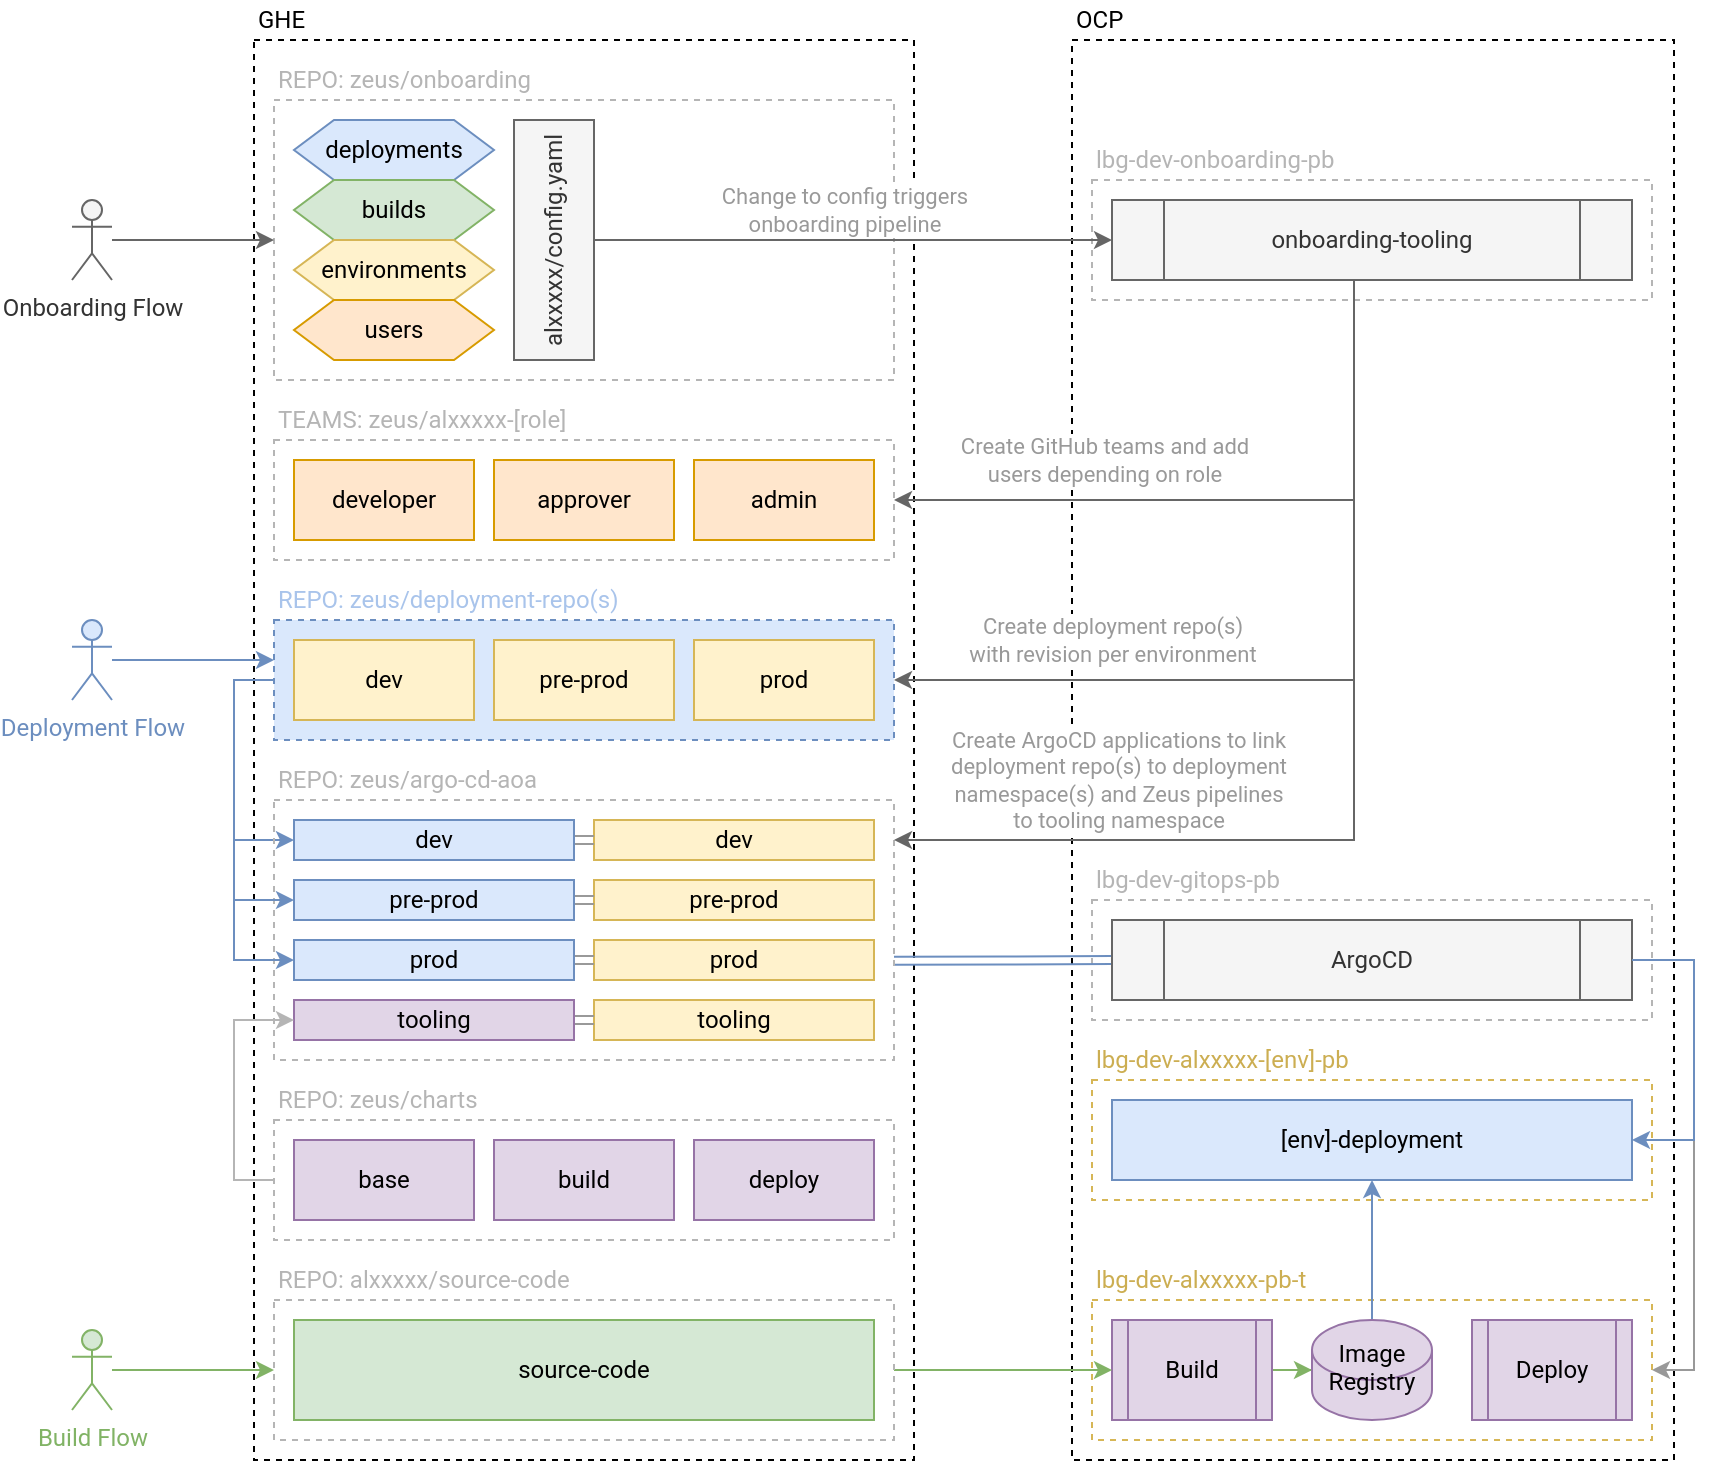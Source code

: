 <mxfile version="21.5.1" type="device">
  <diagram name="Page-1" id="hrT3h_yJJgKEbYi-wh5T">
    <mxGraphModel dx="1656" dy="1171" grid="1" gridSize="10" guides="1" tooltips="1" connect="1" arrows="1" fold="1" page="1" pageScale="1" pageWidth="827" pageHeight="1169" math="0" shadow="0">
      <root>
        <mxCell id="0" />
        <mxCell id="1" parent="0" />
        <mxCell id="eYKNqx0vIdiADSCZLlKW-4" value="" style="rounded=0;whiteSpace=wrap;html=1;dashed=1;fillColor=none;fontFamily=Roboto;fontSource=https%3A%2F%2Ffonts.googleapis.com%2Fcss%3Ffamily%3DRoboto;" parent="1" vertex="1">
          <mxGeometry x="599" y="80" width="301" height="710" as="geometry" />
        </mxCell>
        <mxCell id="eYKNqx0vIdiADSCZLlKW-56" value="lbg-dev-gitops-pb" style="text;html=1;strokeColor=none;fillColor=none;align=left;verticalAlign=middle;whiteSpace=wrap;rounded=0;fontColor=#B5B5B5;fontFamily=Roboto;fontSource=https%3A%2F%2Ffonts.googleapis.com%2Fcss%3Ffamily%3DRoboto;" parent="1" vertex="1">
          <mxGeometry x="609" y="490" width="150" height="20" as="geometry" />
        </mxCell>
        <mxCell id="eYKNqx0vIdiADSCZLlKW-57" value="" style="rounded=0;whiteSpace=wrap;html=1;dashed=1;fillColor=none;fontColor=#B5B5B5;strokeColor=#B5B5B5;fontFamily=Roboto;fontSource=https%3A%2F%2Ffonts.googleapis.com%2Fcss%3Ffamily%3DRoboto;" parent="1" vertex="1">
          <mxGeometry x="609" y="510" width="280" height="60" as="geometry" />
        </mxCell>
        <mxCell id="eYKNqx0vIdiADSCZLlKW-2" value="" style="rounded=0;whiteSpace=wrap;html=1;dashed=1;fillColor=none;fontFamily=Roboto;fontSource=https%3A%2F%2Ffonts.googleapis.com%2Fcss%3Ffamily%3DRoboto;" parent="1" vertex="1">
          <mxGeometry x="190" y="80" width="330" height="710" as="geometry" />
        </mxCell>
        <mxCell id="eYKNqx0vIdiADSCZLlKW-34" value="REPO: zeus/deployment-repo(s)" style="text;html=1;strokeColor=none;fillColor=none;align=left;verticalAlign=middle;whiteSpace=wrap;rounded=0;fontColor=#A9C4EB;fontFamily=Roboto;fontSource=https%3A%2F%2Ffonts.googleapis.com%2Fcss%3Ffamily%3DRoboto;" parent="1" vertex="1">
          <mxGeometry x="200" y="350" width="280" height="20" as="geometry" />
        </mxCell>
        <mxCell id="eYKNqx0vIdiADSCZLlKW-61" style="edgeStyle=orthogonalEdgeStyle;rounded=0;orthogonalLoop=1;jettySize=auto;html=1;entryX=0;entryY=0.5;entryDx=0;entryDy=0;exitX=0;exitY=0.5;exitDx=0;exitDy=0;strokeColor=#6c8ebf;fillColor=#dae8fc;fontFamily=Roboto;fontSource=https%3A%2F%2Ffonts.googleapis.com%2Fcss%3Ffamily%3DRoboto;" parent="1" target="eYKNqx0vIdiADSCZLlKW-41" edge="1">
          <mxGeometry relative="1" as="geometry">
            <Array as="points">
              <mxPoint x="180" y="400" />
              <mxPoint x="180" y="480" />
            </Array>
            <mxPoint x="190" y="400" as="sourcePoint" />
            <mxPoint x="200" y="480" as="targetPoint" />
          </mxGeometry>
        </mxCell>
        <mxCell id="eYKNqx0vIdiADSCZLlKW-33" value="" style="rounded=0;whiteSpace=wrap;html=1;dashed=1;fillColor=#dae8fc;strokeColor=#6c8ebf;fontFamily=Roboto;fontSource=https%3A%2F%2Ffonts.googleapis.com%2Fcss%3Ffamily%3DRoboto;" parent="1" vertex="1">
          <mxGeometry x="200" y="370" width="310" height="60" as="geometry" />
        </mxCell>
        <mxCell id="eYKNqx0vIdiADSCZLlKW-59" style="edgeStyle=orthogonalEdgeStyle;rounded=0;orthogonalLoop=1;jettySize=auto;html=1;shape=link;exitX=1;exitY=0.618;exitDx=0;exitDy=0;exitPerimeter=0;fillColor=#dae8fc;strokeColor=#6c8ebf;entryX=0;entryY=0.5;entryDx=0;entryDy=0;fontFamily=Roboto;fontSource=https%3A%2F%2Ffonts.googleapis.com%2Fcss%3Ffamily%3DRoboto;" parent="1" source="eYKNqx0vIdiADSCZLlKW-23" edge="1" target="eYKNqx0vIdiADSCZLlKW-90">
          <mxGeometry relative="1" as="geometry">
            <mxPoint x="610" y="540" as="targetPoint" />
          </mxGeometry>
        </mxCell>
        <mxCell id="eYKNqx0vIdiADSCZLlKW-23" value="" style="rounded=0;whiteSpace=wrap;html=1;dashed=1;fillColor=none;fontColor=#B5B5B5;strokeColor=#B5B5B5;fontFamily=Roboto;fontSource=https%3A%2F%2Ffonts.googleapis.com%2Fcss%3Ffamily%3DRoboto;" parent="1" vertex="1">
          <mxGeometry x="200" y="460" width="310" height="130" as="geometry" />
        </mxCell>
        <mxCell id="eYKNqx0vIdiADSCZLlKW-26" value="lbg-dev-onboarding-pb" style="text;html=1;strokeColor=none;fillColor=none;align=left;verticalAlign=middle;whiteSpace=wrap;rounded=0;fontColor=#B5B5B5;fontFamily=Roboto;fontSource=https%3A%2F%2Ffonts.googleapis.com%2Fcss%3Ffamily%3DRoboto;" parent="1" vertex="1">
          <mxGeometry x="609" y="130" width="150" height="20" as="geometry" />
        </mxCell>
        <mxCell id="eYKNqx0vIdiADSCZLlKW-25" value="" style="rounded=0;whiteSpace=wrap;html=1;dashed=1;fillColor=none;fontColor=#B5B5B5;strokeColor=#B5B5B5;fontFamily=Roboto;fontSource=https%3A%2F%2Ffonts.googleapis.com%2Fcss%3Ffamily%3DRoboto;" parent="1" vertex="1">
          <mxGeometry x="609" y="150" width="280" height="60" as="geometry" />
        </mxCell>
        <mxCell id="eYKNqx0vIdiADSCZLlKW-21" value="" style="rounded=0;whiteSpace=wrap;html=1;dashed=1;fillColor=none;fontColor=#B5B5B5;strokeColor=#B5B5B5;fontFamily=Roboto;fontSource=https%3A%2F%2Ffonts.googleapis.com%2Fcss%3Ffamily%3DRoboto;" parent="1" vertex="1">
          <mxGeometry x="200" y="110" width="310" height="140" as="geometry" />
        </mxCell>
        <mxCell id="eYKNqx0vIdiADSCZLlKW-32" style="edgeStyle=orthogonalEdgeStyle;rounded=0;orthogonalLoop=1;jettySize=auto;html=1;strokeColor=#666666;fillColor=#f5f5f5;entryX=0;entryY=0.5;entryDx=0;entryDy=0;fontFamily=Roboto;fontSource=https%3A%2F%2Ffonts.googleapis.com%2Fcss%3Ffamily%3DRoboto;" parent="1" source="eYKNqx0vIdiADSCZLlKW-1" edge="1" target="eYKNqx0vIdiADSCZLlKW-81">
          <mxGeometry relative="1" as="geometry">
            <mxPoint x="610" y="180.0" as="targetPoint" />
          </mxGeometry>
        </mxCell>
        <mxCell id="eYKNqx0vIdiADSCZLlKW-55" value="Change to config triggers&lt;br&gt;onboarding pipeline" style="edgeLabel;html=1;align=center;verticalAlign=middle;resizable=0;points=[];fontColor=#999999;fontFamily=Roboto;fontSource=https%3A%2F%2Ffonts.googleapis.com%2Fcss%3Ffamily%3DRoboto;" parent="eYKNqx0vIdiADSCZLlKW-32" vertex="1" connectable="0">
          <mxGeometry x="-0.191" y="-1" relative="1" as="geometry">
            <mxPoint x="20" y="-16" as="offset" />
          </mxGeometry>
        </mxCell>
        <mxCell id="eYKNqx0vIdiADSCZLlKW-1" value="alxxxxx/config.yaml" style="rounded=0;whiteSpace=wrap;html=1;fillColor=#f5f5f5;strokeColor=#666666;fontColor=#333333;rotation=-90;fontFamily=Roboto;fontSource=https%3A%2F%2Ffonts.googleapis.com%2Fcss%3Ffamily%3DRoboto;" parent="1" vertex="1">
          <mxGeometry x="280" y="160" width="120" height="40" as="geometry" />
        </mxCell>
        <mxCell id="eYKNqx0vIdiADSCZLlKW-3" value="GHE" style="text;html=1;strokeColor=none;fillColor=none;align=left;verticalAlign=middle;whiteSpace=wrap;rounded=0;fontFamily=Roboto;fontSource=https%3A%2F%2Ffonts.googleapis.com%2Fcss%3Ffamily%3DRoboto;fontStyle=0" parent="1" vertex="1">
          <mxGeometry x="190" y="60" width="150" height="20" as="geometry" />
        </mxCell>
        <mxCell id="eYKNqx0vIdiADSCZLlKW-5" value="OCP" style="text;html=1;strokeColor=none;fillColor=none;align=left;verticalAlign=middle;whiteSpace=wrap;rounded=0;fontFamily=Roboto;fontSource=https%3A%2F%2Ffonts.googleapis.com%2Fcss%3Ffamily%3DRoboto;" parent="1" vertex="1">
          <mxGeometry x="599" y="60" width="150" height="20" as="geometry" />
        </mxCell>
        <mxCell id="eYKNqx0vIdiADSCZLlKW-46" style="edgeStyle=orthogonalEdgeStyle;rounded=0;orthogonalLoop=1;jettySize=auto;html=1;entryX=1;entryY=0.5;entryDx=0;entryDy=0;exitX=0.5;exitY=1;exitDx=0;exitDy=0;strokeColor=#666666;fillColor=#f5f5f5;fontFamily=Roboto;fontSource=https%3A%2F%2Ffonts.googleapis.com%2Fcss%3Ffamily%3DRoboto;" parent="1" target="eYKNqx0vIdiADSCZLlKW-33" edge="1">
          <mxGeometry relative="1" as="geometry">
            <mxPoint x="740" y="200.0" as="sourcePoint" />
            <Array as="points">
              <mxPoint x="740" y="400" />
            </Array>
          </mxGeometry>
        </mxCell>
        <mxCell id="eYKNqx0vIdiADSCZLlKW-53" value="Create deployment repo(s)&lt;br&gt;with revision per environment" style="edgeLabel;html=1;align=center;verticalAlign=middle;resizable=0;points=[];fontColor=#999999;fontFamily=Roboto;fontSource=https%3A%2F%2Ffonts.googleapis.com%2Fcss%3Ffamily%3DRoboto;" parent="eYKNqx0vIdiADSCZLlKW-46" vertex="1" connectable="0">
          <mxGeometry x="0.347" y="2" relative="1" as="geometry">
            <mxPoint x="-32" y="-22" as="offset" />
          </mxGeometry>
        </mxCell>
        <mxCell id="eYKNqx0vIdiADSCZLlKW-47" style="edgeStyle=orthogonalEdgeStyle;rounded=0;orthogonalLoop=1;jettySize=auto;html=1;exitX=0.5;exitY=1;exitDx=0;exitDy=0;strokeColor=#666666;fillColor=#f5f5f5;fontFamily=Roboto;fontSource=https%3A%2F%2Ffonts.googleapis.com%2Fcss%3Ffamily%3DRoboto;" parent="1" edge="1">
          <mxGeometry relative="1" as="geometry">
            <mxPoint x="740" y="200.0" as="sourcePoint" />
            <mxPoint x="510" y="480" as="targetPoint" />
            <Array as="points">
              <mxPoint x="740" y="480" />
              <mxPoint x="510" y="480" />
            </Array>
          </mxGeometry>
        </mxCell>
        <mxCell id="eYKNqx0vIdiADSCZLlKW-54" value="Create ArgoCD applications to link&lt;br&gt;deployment repo(s) to deployment&lt;br&gt;namespace(s) and Zeus pipelines &lt;br&gt;to tooling namespace" style="edgeLabel;html=1;align=center;verticalAlign=middle;resizable=0;points=[];fontColor=#999999;fontFamily=Roboto;fontSource=https%3A%2F%2Ffonts.googleapis.com%2Fcss%3Ffamily%3DRoboto;" parent="eYKNqx0vIdiADSCZLlKW-47" vertex="1" connectable="0">
          <mxGeometry x="0.53" y="1" relative="1" as="geometry">
            <mxPoint x="-8" y="-31" as="offset" />
          </mxGeometry>
        </mxCell>
        <mxCell id="eYKNqx0vIdiADSCZLlKW-8" value="dev" style="rounded=0;whiteSpace=wrap;html=1;fillColor=#fff2cc;strokeColor=#d6b656;fontFamily=Roboto;fontSource=https%3A%2F%2Ffonts.googleapis.com%2Fcss%3Ffamily%3DRoboto;" parent="1" vertex="1">
          <mxGeometry x="210" y="380" width="90" height="40" as="geometry" />
        </mxCell>
        <mxCell id="eYKNqx0vIdiADSCZLlKW-22" value="REPO: zeus/onboarding" style="text;html=1;strokeColor=none;fillColor=none;align=left;verticalAlign=middle;whiteSpace=wrap;rounded=0;fontColor=#B5B5B5;fontFamily=Roboto;fontSource=https%3A%2F%2Ffonts.googleapis.com%2Fcss%3Ffamily%3DRoboto;" parent="1" vertex="1">
          <mxGeometry x="200" y="90" width="150" height="20" as="geometry" />
        </mxCell>
        <mxCell id="eYKNqx0vIdiADSCZLlKW-24" value="REPO: zeus/argo-cd-aoa" style="text;html=1;strokeColor=none;fillColor=none;align=left;verticalAlign=middle;whiteSpace=wrap;rounded=0;fontColor=#B5B5B5;fontFamily=Roboto;fontSource=https%3A%2F%2Ffonts.googleapis.com%2Fcss%3Ffamily%3DRoboto;" parent="1" vertex="1">
          <mxGeometry x="200" y="440" width="150" height="20" as="geometry" />
        </mxCell>
        <mxCell id="eYKNqx0vIdiADSCZLlKW-28" value="deployments" style="shape=hexagon;perimeter=hexagonPerimeter2;whiteSpace=wrap;html=1;fixedSize=1;fillColor=#dae8fc;strokeColor=#6c8ebf;fontFamily=Roboto;fontSource=https%3A%2F%2Ffonts.googleapis.com%2Fcss%3Ffamily%3DRoboto;" parent="1" vertex="1">
          <mxGeometry x="210" y="120" width="100" height="30" as="geometry" />
        </mxCell>
        <mxCell id="eYKNqx0vIdiADSCZLlKW-29" value="builds" style="shape=hexagon;perimeter=hexagonPerimeter2;whiteSpace=wrap;html=1;fixedSize=1;fillColor=#d5e8d4;strokeColor=#82b366;fontFamily=Roboto;fontSource=https%3A%2F%2Ffonts.googleapis.com%2Fcss%3Ffamily%3DRoboto;" parent="1" vertex="1">
          <mxGeometry x="210" y="150" width="100" height="30" as="geometry" />
        </mxCell>
        <mxCell id="eYKNqx0vIdiADSCZLlKW-30" value="environments" style="shape=hexagon;perimeter=hexagonPerimeter2;whiteSpace=wrap;html=1;fixedSize=1;fillColor=#fff2cc;strokeColor=#d6b656;fontFamily=Roboto;fontSource=https%3A%2F%2Ffonts.googleapis.com%2Fcss%3Ffamily%3DRoboto;" parent="1" vertex="1">
          <mxGeometry x="210" y="180" width="100" height="30" as="geometry" />
        </mxCell>
        <mxCell id="eYKNqx0vIdiADSCZLlKW-31" value="users" style="shape=hexagon;perimeter=hexagonPerimeter2;whiteSpace=wrap;html=1;fixedSize=1;fillColor=#ffe6cc;strokeColor=#d79b00;fontFamily=Roboto;fontSource=https%3A%2F%2Ffonts.googleapis.com%2Fcss%3Ffamily%3DRoboto;" parent="1" vertex="1">
          <mxGeometry x="210" y="210" width="100" height="30" as="geometry" />
        </mxCell>
        <mxCell id="eYKNqx0vIdiADSCZLlKW-35" value="pre-prod" style="rounded=0;whiteSpace=wrap;html=1;fillColor=#fff2cc;strokeColor=#d6b656;fontFamily=Roboto;fontSource=https%3A%2F%2Ffonts.googleapis.com%2Fcss%3Ffamily%3DRoboto;" parent="1" vertex="1">
          <mxGeometry x="310" y="380" width="90" height="40" as="geometry" />
        </mxCell>
        <mxCell id="eYKNqx0vIdiADSCZLlKW-36" value="prod" style="rounded=0;whiteSpace=wrap;html=1;fillColor=#fff2cc;strokeColor=#d6b656;fontFamily=Roboto;fontSource=https%3A%2F%2Ffonts.googleapis.com%2Fcss%3Ffamily%3DRoboto;" parent="1" vertex="1">
          <mxGeometry x="410" y="380" width="90" height="40" as="geometry" />
        </mxCell>
        <mxCell id="eYKNqx0vIdiADSCZLlKW-38" value="tooling" style="rounded=0;whiteSpace=wrap;html=1;fillColor=#fff2cc;strokeColor=#d6b656;fontFamily=Roboto;fontSource=https%3A%2F%2Ffonts.googleapis.com%2Fcss%3Ffamily%3DRoboto;" parent="1" vertex="1">
          <mxGeometry x="360" y="560" width="140" height="20" as="geometry" />
        </mxCell>
        <mxCell id="eYKNqx0vIdiADSCZLlKW-68" style="edgeStyle=orthogonalEdgeStyle;rounded=0;orthogonalLoop=1;jettySize=auto;html=1;entryX=0;entryY=0.5;entryDx=0;entryDy=0;shape=link;strokeColor=#999999;fontFamily=Roboto;fontSource=https%3A%2F%2Ffonts.googleapis.com%2Fcss%3Ffamily%3DRoboto;" parent="1" source="eYKNqx0vIdiADSCZLlKW-39" target="eYKNqx0vIdiADSCZLlKW-38" edge="1">
          <mxGeometry relative="1" as="geometry" />
        </mxCell>
        <mxCell id="eYKNqx0vIdiADSCZLlKW-39" value="tooling" style="rounded=0;whiteSpace=wrap;html=1;fillColor=#e1d5e7;strokeColor=#9673a6;fontFamily=Roboto;fontSource=https%3A%2F%2Ffonts.googleapis.com%2Fcss%3Ffamily%3DRoboto;" parent="1" vertex="1">
          <mxGeometry x="210" y="560" width="140" height="20" as="geometry" />
        </mxCell>
        <mxCell id="eYKNqx0vIdiADSCZLlKW-40" value="dev" style="rounded=0;whiteSpace=wrap;html=1;fillColor=#fff2cc;strokeColor=#d6b656;fontFamily=Roboto;fontSource=https%3A%2F%2Ffonts.googleapis.com%2Fcss%3Ffamily%3DRoboto;" parent="1" vertex="1">
          <mxGeometry x="360" y="470" width="140" height="20" as="geometry" />
        </mxCell>
        <mxCell id="eYKNqx0vIdiADSCZLlKW-65" style="edgeStyle=orthogonalEdgeStyle;rounded=0;orthogonalLoop=1;jettySize=auto;html=1;shape=link;strokeColor=#999999;fontFamily=Roboto;fontSource=https%3A%2F%2Ffonts.googleapis.com%2Fcss%3Ffamily%3DRoboto;" parent="1" source="eYKNqx0vIdiADSCZLlKW-41" target="eYKNqx0vIdiADSCZLlKW-40" edge="1">
          <mxGeometry relative="1" as="geometry" />
        </mxCell>
        <mxCell id="eYKNqx0vIdiADSCZLlKW-41" value="dev" style="rounded=0;whiteSpace=wrap;html=1;fillColor=#dae8fc;strokeColor=#6c8ebf;fontFamily=Roboto;fontSource=https%3A%2F%2Ffonts.googleapis.com%2Fcss%3Ffamily%3DRoboto;" parent="1" vertex="1">
          <mxGeometry x="210" y="470" width="140" height="20" as="geometry" />
        </mxCell>
        <mxCell id="eYKNqx0vIdiADSCZLlKW-42" value="pre-prod" style="rounded=0;whiteSpace=wrap;html=1;fillColor=#fff2cc;strokeColor=#d6b656;fontFamily=Roboto;fontSource=https%3A%2F%2Ffonts.googleapis.com%2Fcss%3Ffamily%3DRoboto;" parent="1" vertex="1">
          <mxGeometry x="360" y="500" width="140" height="20" as="geometry" />
        </mxCell>
        <mxCell id="eYKNqx0vIdiADSCZLlKW-66" style="edgeStyle=orthogonalEdgeStyle;rounded=0;orthogonalLoop=1;jettySize=auto;html=1;entryX=0;entryY=0.5;entryDx=0;entryDy=0;shape=link;strokeColor=#999999;fontFamily=Roboto;fontSource=https%3A%2F%2Ffonts.googleapis.com%2Fcss%3Ffamily%3DRoboto;" parent="1" source="eYKNqx0vIdiADSCZLlKW-43" target="eYKNqx0vIdiADSCZLlKW-42" edge="1">
          <mxGeometry relative="1" as="geometry" />
        </mxCell>
        <mxCell id="eYKNqx0vIdiADSCZLlKW-43" value="pre-prod" style="rounded=0;whiteSpace=wrap;html=1;fillColor=#dae8fc;strokeColor=#6c8ebf;fontFamily=Roboto;fontSource=https%3A%2F%2Ffonts.googleapis.com%2Fcss%3Ffamily%3DRoboto;" parent="1" vertex="1">
          <mxGeometry x="210" y="500" width="140" height="20" as="geometry" />
        </mxCell>
        <mxCell id="eYKNqx0vIdiADSCZLlKW-44" value="prod" style="rounded=0;whiteSpace=wrap;html=1;fillColor=#fff2cc;strokeColor=#d6b656;fontFamily=Roboto;fontSource=https%3A%2F%2Ffonts.googleapis.com%2Fcss%3Ffamily%3DRoboto;" parent="1" vertex="1">
          <mxGeometry x="360" y="530" width="140" height="20" as="geometry" />
        </mxCell>
        <mxCell id="eYKNqx0vIdiADSCZLlKW-67" style="edgeStyle=orthogonalEdgeStyle;rounded=0;orthogonalLoop=1;jettySize=auto;html=1;entryX=0;entryY=0.5;entryDx=0;entryDy=0;shape=link;strokeColor=#999999;fontFamily=Roboto;fontSource=https%3A%2F%2Ffonts.googleapis.com%2Fcss%3Ffamily%3DRoboto;" parent="1" source="eYKNqx0vIdiADSCZLlKW-45" target="eYKNqx0vIdiADSCZLlKW-44" edge="1">
          <mxGeometry relative="1" as="geometry" />
        </mxCell>
        <mxCell id="eYKNqx0vIdiADSCZLlKW-45" value="prod" style="rounded=0;whiteSpace=wrap;html=1;fillColor=#dae8fc;strokeColor=#6c8ebf;fontFamily=Roboto;fontSource=https%3A%2F%2Ffonts.googleapis.com%2Fcss%3Ffamily%3DRoboto;" parent="1" vertex="1">
          <mxGeometry x="210" y="530" width="140" height="20" as="geometry" />
        </mxCell>
        <mxCell id="eYKNqx0vIdiADSCZLlKW-48" value="" style="rounded=0;whiteSpace=wrap;html=1;dashed=1;fillColor=none;fontColor=#B5B5B5;strokeColor=#B5B5B5;fontFamily=Roboto;fontSource=https%3A%2F%2Ffonts.googleapis.com%2Fcss%3Ffamily%3DRoboto;" parent="1" vertex="1">
          <mxGeometry x="200" y="620" width="310" height="60" as="geometry" />
        </mxCell>
        <mxCell id="eYKNqx0vIdiADSCZLlKW-49" value="REPO: zeus/charts" style="text;html=1;strokeColor=none;fillColor=none;align=left;verticalAlign=middle;whiteSpace=wrap;rounded=0;fontColor=#B5B5B5;fontFamily=Roboto;fontSource=https%3A%2F%2Ffonts.googleapis.com%2Fcss%3Ffamily%3DRoboto;" parent="1" vertex="1">
          <mxGeometry x="200" y="600" width="150" height="20" as="geometry" />
        </mxCell>
        <mxCell id="eYKNqx0vIdiADSCZLlKW-60" style="edgeStyle=orthogonalEdgeStyle;rounded=0;orthogonalLoop=1;jettySize=auto;html=1;exitX=0;exitY=0.5;exitDx=0;exitDy=0;strokeColor=#B5B5B5;fontFamily=Roboto;fontSource=https%3A%2F%2Ffonts.googleapis.com%2Fcss%3Ffamily%3DRoboto;entryX=0;entryY=0.5;entryDx=0;entryDy=0;" parent="1" source="eYKNqx0vIdiADSCZLlKW-48" target="eYKNqx0vIdiADSCZLlKW-39" edge="1">
          <mxGeometry relative="1" as="geometry">
            <Array as="points">
              <mxPoint x="180" y="650" />
              <mxPoint x="180" y="570" />
            </Array>
            <mxPoint x="190" y="650.0" as="sourcePoint" />
            <mxPoint x="200" y="570.0" as="targetPoint" />
          </mxGeometry>
        </mxCell>
        <mxCell id="eYKNqx0vIdiADSCZLlKW-50" value="base" style="rounded=0;whiteSpace=wrap;html=1;fillColor=#e1d5e7;strokeColor=#9673a6;fontFamily=Roboto;fontSource=https%3A%2F%2Ffonts.googleapis.com%2Fcss%3Ffamily%3DRoboto;" parent="1" vertex="1">
          <mxGeometry x="210" y="630" width="90" height="40" as="geometry" />
        </mxCell>
        <mxCell id="eYKNqx0vIdiADSCZLlKW-51" value="build" style="rounded=0;whiteSpace=wrap;html=1;fillColor=#e1d5e7;strokeColor=#9673a6;fontFamily=Roboto;fontSource=https%3A%2F%2Ffonts.googleapis.com%2Fcss%3Ffamily%3DRoboto;" parent="1" vertex="1">
          <mxGeometry x="310" y="630" width="90" height="40" as="geometry" />
        </mxCell>
        <mxCell id="eYKNqx0vIdiADSCZLlKW-52" value="deploy" style="rounded=0;whiteSpace=wrap;html=1;fillColor=#e1d5e7;strokeColor=#9673a6;fontFamily=Roboto;fontSource=https%3A%2F%2Ffonts.googleapis.com%2Fcss%3Ffamily%3DRoboto;" parent="1" vertex="1">
          <mxGeometry x="410" y="630" width="90" height="40" as="geometry" />
        </mxCell>
        <mxCell id="eYKNqx0vIdiADSCZLlKW-62" style="edgeStyle=orthogonalEdgeStyle;rounded=0;orthogonalLoop=1;jettySize=auto;html=1;entryX=0;entryY=0.5;entryDx=0;entryDy=0;exitX=0;exitY=0.5;exitDx=0;exitDy=0;strokeColor=#6c8ebf;fillColor=#dae8fc;fontFamily=Roboto;fontSource=https%3A%2F%2Ffonts.googleapis.com%2Fcss%3Ffamily%3DRoboto;" parent="1" source="eYKNqx0vIdiADSCZLlKW-33" target="eYKNqx0vIdiADSCZLlKW-43" edge="1">
          <mxGeometry relative="1" as="geometry">
            <mxPoint x="210" y="410" as="sourcePoint" />
            <mxPoint x="220" y="490" as="targetPoint" />
            <Array as="points">
              <mxPoint x="180" y="400" />
              <mxPoint x="180" y="510" />
            </Array>
          </mxGeometry>
        </mxCell>
        <mxCell id="eYKNqx0vIdiADSCZLlKW-63" style="edgeStyle=orthogonalEdgeStyle;rounded=0;orthogonalLoop=1;jettySize=auto;html=1;entryX=0;entryY=0.5;entryDx=0;entryDy=0;exitX=0;exitY=0.5;exitDx=0;exitDy=0;strokeColor=#6c8ebf;fillColor=#dae8fc;fontFamily=Roboto;fontSource=https%3A%2F%2Ffonts.googleapis.com%2Fcss%3Ffamily%3DRoboto;" parent="1" source="eYKNqx0vIdiADSCZLlKW-33" target="eYKNqx0vIdiADSCZLlKW-45" edge="1">
          <mxGeometry relative="1" as="geometry">
            <mxPoint x="210" y="410" as="sourcePoint" />
            <mxPoint x="220" y="520" as="targetPoint" />
            <Array as="points">
              <mxPoint x="180" y="400" />
              <mxPoint x="180" y="540" />
            </Array>
          </mxGeometry>
        </mxCell>
        <mxCell id="eYKNqx0vIdiADSCZLlKW-69" value="lbg-dev-alxxxxx-[env]-pb" style="text;html=1;strokeColor=none;fillColor=none;align=left;verticalAlign=middle;whiteSpace=wrap;rounded=0;fontColor=#CCAE52;fontFamily=Roboto;fontSource=https%3A%2F%2Ffonts.googleapis.com%2Fcss%3Ffamily%3DRoboto;" parent="1" vertex="1">
          <mxGeometry x="609" y="580" width="150" height="20" as="geometry" />
        </mxCell>
        <mxCell id="eYKNqx0vIdiADSCZLlKW-70" value="" style="rounded=0;whiteSpace=wrap;html=1;dashed=1;fillColor=none;strokeColor=#d6b656;fontFamily=Roboto;fontSource=https%3A%2F%2Ffonts.googleapis.com%2Fcss%3Ffamily%3DRoboto;" parent="1" vertex="1">
          <mxGeometry x="609" y="600" width="280" height="60" as="geometry" />
        </mxCell>
        <mxCell id="eYKNqx0vIdiADSCZLlKW-77" value="[env]-deployment" style="rounded=0;whiteSpace=wrap;html=1;fillColor=#dae8fc;strokeColor=#6c8ebf;fontFamily=Roboto;fontSource=https%3A%2F%2Ffonts.googleapis.com%2Fcss%3Ffamily%3DRoboto;" parent="1" vertex="1">
          <mxGeometry x="619" y="610" width="260" height="40" as="geometry" />
        </mxCell>
        <mxCell id="eYKNqx0vIdiADSCZLlKW-81" value="onboarding-tooling" style="shape=process;whiteSpace=wrap;html=1;backgroundOutline=1;fillColor=#f5f5f5;fontColor=#333333;strokeColor=#666666;fontFamily=Roboto;fontSource=https%3A%2F%2Ffonts.googleapis.com%2Fcss%3Ffamily%3DRoboto;" parent="1" vertex="1">
          <mxGeometry x="619" y="160" width="260" height="40" as="geometry" />
        </mxCell>
        <mxCell id="eYKNqx0vIdiADSCZLlKW-84" value="lbg-dev-alxxxxx-pb-t" style="text;html=1;strokeColor=none;fillColor=none;align=left;verticalAlign=middle;whiteSpace=wrap;rounded=0;fontColor=#CCAE52;fontFamily=Roboto;fontSource=https%3A%2F%2Ffonts.googleapis.com%2Fcss%3Ffamily%3DRoboto;" parent="1" vertex="1">
          <mxGeometry x="609" y="690" width="180" height="20" as="geometry" />
        </mxCell>
        <mxCell id="eYKNqx0vIdiADSCZLlKW-85" value="" style="rounded=0;whiteSpace=wrap;html=1;dashed=1;fillColor=none;strokeColor=#d6b656;fontFamily=Roboto;fontSource=https%3A%2F%2Ffonts.googleapis.com%2Fcss%3Ffamily%3DRoboto;" parent="1" vertex="1">
          <mxGeometry x="609" y="710" width="280" height="70" as="geometry" />
        </mxCell>
        <mxCell id="eYKNqx0vIdiADSCZLlKW-96" style="edgeStyle=orthogonalEdgeStyle;rounded=0;orthogonalLoop=1;jettySize=auto;html=1;entryX=0;entryY=0.5;entryDx=0;entryDy=0;entryPerimeter=0;fillColor=#d5e8d4;strokeColor=#82b366;fontFamily=Roboto;fontSource=https%3A%2F%2Ffonts.googleapis.com%2Fcss%3Ffamily%3DRoboto;" parent="1" source="eYKNqx0vIdiADSCZLlKW-87" target="eYKNqx0vIdiADSCZLlKW-93" edge="1">
          <mxGeometry relative="1" as="geometry" />
        </mxCell>
        <mxCell id="eYKNqx0vIdiADSCZLlKW-87" value="Build" style="shape=process;whiteSpace=wrap;html=1;backgroundOutline=1;fillColor=#e1d5e7;strokeColor=#9673a6;fontFamily=Roboto;fontSource=https%3A%2F%2Ffonts.googleapis.com%2Fcss%3Ffamily%3DRoboto;" parent="1" vertex="1">
          <mxGeometry x="619" y="720" width="80" height="50" as="geometry" />
        </mxCell>
        <mxCell id="eYKNqx0vIdiADSCZLlKW-88" value="Deploy" style="shape=process;whiteSpace=wrap;html=1;backgroundOutline=1;fillColor=#e1d5e7;strokeColor=#9673a6;fontFamily=Roboto;fontSource=https%3A%2F%2Ffonts.googleapis.com%2Fcss%3Ffamily%3DRoboto;" parent="1" vertex="1">
          <mxGeometry x="799" y="720" width="80" height="50" as="geometry" />
        </mxCell>
        <mxCell id="eYKNqx0vIdiADSCZLlKW-89" style="edgeStyle=orthogonalEdgeStyle;rounded=0;orthogonalLoop=1;jettySize=auto;html=1;exitX=1;exitY=0.5;exitDx=0;exitDy=0;strokeColor=#999999;fontFamily=Roboto;fontSource=https%3A%2F%2Ffonts.googleapis.com%2Fcss%3Ffamily%3DRoboto;entryX=1;entryY=0.5;entryDx=0;entryDy=0;" parent="1" target="eYKNqx0vIdiADSCZLlKW-85" edge="1">
          <mxGeometry relative="1" as="geometry">
            <mxPoint x="889" y="540" as="sourcePoint" />
            <mxPoint x="899" y="745" as="targetPoint" />
            <Array as="points">
              <mxPoint x="910" y="540" />
              <mxPoint x="910" y="745" />
            </Array>
          </mxGeometry>
        </mxCell>
        <mxCell id="eYKNqx0vIdiADSCZLlKW-90" value="ArgoCD" style="shape=process;whiteSpace=wrap;html=1;backgroundOutline=1;fillColor=#f5f5f5;strokeColor=#666666;fontColor=#333333;fontFamily=Roboto;fontSource=https%3A%2F%2Ffonts.googleapis.com%2Fcss%3Ffamily%3DRoboto;" parent="1" vertex="1">
          <mxGeometry x="619" y="520" width="260" height="40" as="geometry" />
        </mxCell>
        <mxCell id="eYKNqx0vIdiADSCZLlKW-95" style="edgeStyle=orthogonalEdgeStyle;rounded=0;orthogonalLoop=1;jettySize=auto;html=1;entryX=0;entryY=0.5;entryDx=0;entryDy=0;fillColor=#d5e8d4;strokeColor=#82b366;fontFamily=Roboto;fontSource=https%3A%2F%2Ffonts.googleapis.com%2Fcss%3Ffamily%3DRoboto;" parent="1" source="eYKNqx0vIdiADSCZLlKW-91" target="eYKNqx0vIdiADSCZLlKW-87" edge="1">
          <mxGeometry relative="1" as="geometry" />
        </mxCell>
        <mxCell id="eYKNqx0vIdiADSCZLlKW-91" value="" style="rounded=0;whiteSpace=wrap;html=1;dashed=1;fillColor=none;fontColor=#B5B5B5;strokeColor=#B5B5B5;fontFamily=Roboto;fontSource=https%3A%2F%2Ffonts.googleapis.com%2Fcss%3Ffamily%3DRoboto;" parent="1" vertex="1">
          <mxGeometry x="200" y="710" width="310" height="70" as="geometry" />
        </mxCell>
        <mxCell id="eYKNqx0vIdiADSCZLlKW-92" value="REPO: alxxxxx/source-code" style="text;html=1;strokeColor=none;fillColor=none;align=left;verticalAlign=middle;whiteSpace=wrap;rounded=0;fontColor=#B5B5B5;fontFamily=Roboto;fontSource=https%3A%2F%2Ffonts.googleapis.com%2Fcss%3Ffamily%3DRoboto;" parent="1" vertex="1">
          <mxGeometry x="200" y="690" width="205" height="20" as="geometry" />
        </mxCell>
        <mxCell id="bkW-pC1Aee_rp_UmfQSt-38" style="edgeStyle=orthogonalEdgeStyle;rounded=0;orthogonalLoop=1;jettySize=auto;html=1;fillColor=#dae8fc;strokeColor=#6c8ebf;fontFamily=Roboto;fontSource=https%3A%2F%2Ffonts.googleapis.com%2Fcss%3Ffamily%3DRoboto;" edge="1" parent="1" source="eYKNqx0vIdiADSCZLlKW-93" target="eYKNqx0vIdiADSCZLlKW-77">
          <mxGeometry relative="1" as="geometry" />
        </mxCell>
        <mxCell id="eYKNqx0vIdiADSCZLlKW-93" value="Image&lt;br&gt;Registry&lt;br&gt;&lt;br&gt;&lt;br&gt;" style="shape=cylinder3;whiteSpace=wrap;html=1;boundedLbl=1;backgroundOutline=1;size=15;fillColor=#e1d5e7;strokeColor=#9673a6;fontFamily=Roboto;fontSource=https%3A%2F%2Ffonts.googleapis.com%2Fcss%3Ffamily%3DRoboto;" parent="1" vertex="1">
          <mxGeometry x="719" y="720" width="60" height="50" as="geometry" />
        </mxCell>
        <mxCell id="eYKNqx0vIdiADSCZLlKW-94" value="source-code" style="rounded=0;whiteSpace=wrap;html=1;fillColor=#d5e8d4;strokeColor=#82b366;fontFamily=Roboto;fontSource=https%3A%2F%2Ffonts.googleapis.com%2Fcss%3Ffamily%3DRoboto;" parent="1" vertex="1">
          <mxGeometry x="210" y="720" width="290" height="50" as="geometry" />
        </mxCell>
        <mxCell id="bkW-pC1Aee_rp_UmfQSt-26" style="edgeStyle=orthogonalEdgeStyle;rounded=0;orthogonalLoop=1;jettySize=auto;html=1;entryX=0;entryY=0.5;entryDx=0;entryDy=0;strokeColor=#666666;fillColor=#f5f5f5;fontFamily=Roboto;fontSource=https%3A%2F%2Ffonts.googleapis.com%2Fcss%3Ffamily%3DRoboto;" edge="1" parent="1" source="bkW-pC1Aee_rp_UmfQSt-1" target="eYKNqx0vIdiADSCZLlKW-21">
          <mxGeometry relative="1" as="geometry" />
        </mxCell>
        <mxCell id="bkW-pC1Aee_rp_UmfQSt-1" value="Onboarding Flow" style="shape=umlActor;verticalLabelPosition=bottom;verticalAlign=top;html=1;outlineConnect=0;fillColor=#f5f5f5;strokeColor=#666666;fontColor=#333333;fontFamily=Roboto;fontSource=https%3A%2F%2Ffonts.googleapis.com%2Fcss%3Ffamily%3DRoboto;" vertex="1" parent="1">
          <mxGeometry x="99" y="160" width="20" height="40" as="geometry" />
        </mxCell>
        <mxCell id="bkW-pC1Aee_rp_UmfQSt-28" style="edgeStyle=orthogonalEdgeStyle;rounded=0;orthogonalLoop=1;jettySize=auto;html=1;entryX=0;entryY=0.5;entryDx=0;entryDy=0;strokeColor=#82b366;fillColor=#d5e8d4;fontFamily=Roboto;fontSource=https%3A%2F%2Ffonts.googleapis.com%2Fcss%3Ffamily%3DRoboto;" edge="1" parent="1" source="bkW-pC1Aee_rp_UmfQSt-27" target="eYKNqx0vIdiADSCZLlKW-91">
          <mxGeometry relative="1" as="geometry" />
        </mxCell>
        <mxCell id="bkW-pC1Aee_rp_UmfQSt-27" value="Build Flow" style="shape=umlActor;verticalLabelPosition=bottom;verticalAlign=top;html=1;outlineConnect=0;fillColor=#d5e8d4;strokeColor=#82b366;fontColor=#81b365;fontFamily=Roboto;fontSource=https%3A%2F%2Ffonts.googleapis.com%2Fcss%3Ffamily%3DRoboto;" vertex="1" parent="1">
          <mxGeometry x="99" y="725" width="20" height="40" as="geometry" />
        </mxCell>
        <mxCell id="bkW-pC1Aee_rp_UmfQSt-30" style="edgeStyle=orthogonalEdgeStyle;rounded=0;orthogonalLoop=1;jettySize=auto;html=1;fillColor=#dae8fc;strokeColor=#6c8ebf;fontFamily=Roboto;fontSource=https%3A%2F%2Ffonts.googleapis.com%2Fcss%3Ffamily%3DRoboto;" edge="1" parent="1" source="bkW-pC1Aee_rp_UmfQSt-29">
          <mxGeometry relative="1" as="geometry">
            <mxPoint x="200" y="390" as="targetPoint" />
            <Array as="points">
              <mxPoint x="200" y="390" />
            </Array>
          </mxGeometry>
        </mxCell>
        <mxCell id="bkW-pC1Aee_rp_UmfQSt-29" value="Deployment Flow" style="shape=umlActor;verticalLabelPosition=bottom;verticalAlign=top;html=1;outlineConnect=0;fillColor=#dae8fc;strokeColor=#6c8ebf;fontColor=#6c8ebf;fontFamily=Roboto;fontSource=https%3A%2F%2Ffonts.googleapis.com%2Fcss%3Ffamily%3DRoboto;" vertex="1" parent="1">
          <mxGeometry x="99" y="370" width="20" height="40" as="geometry" />
        </mxCell>
        <mxCell id="bkW-pC1Aee_rp_UmfQSt-31" value="TEAMS: zeus/alxxxxx-[role]&amp;nbsp;" style="text;html=1;strokeColor=none;fillColor=none;align=left;verticalAlign=middle;whiteSpace=wrap;rounded=0;fontColor=#B5B5B5;fontFamily=Roboto;fontSource=https%3A%2F%2Ffonts.googleapis.com%2Fcss%3Ffamily%3DRoboto;" vertex="1" parent="1">
          <mxGeometry x="200" y="260" width="280" height="20" as="geometry" />
        </mxCell>
        <mxCell id="bkW-pC1Aee_rp_UmfQSt-32" value="" style="rounded=0;whiteSpace=wrap;html=1;dashed=1;strokeColor=#B5B5B5;fillColor=none;fontFamily=Roboto;fontSource=https%3A%2F%2Ffonts.googleapis.com%2Fcss%3Ffamily%3DRoboto;" vertex="1" parent="1">
          <mxGeometry x="200" y="280" width="310" height="60" as="geometry" />
        </mxCell>
        <mxCell id="bkW-pC1Aee_rp_UmfQSt-33" value="developer" style="rounded=0;whiteSpace=wrap;html=1;fillColor=#ffe6cc;strokeColor=#d79b00;fontFamily=Roboto;fontSource=https%3A%2F%2Ffonts.googleapis.com%2Fcss%3Ffamily%3DRoboto;" vertex="1" parent="1">
          <mxGeometry x="210" y="290" width="90" height="40" as="geometry" />
        </mxCell>
        <mxCell id="bkW-pC1Aee_rp_UmfQSt-34" value="approver" style="rounded=0;whiteSpace=wrap;html=1;fillColor=#ffe6cc;strokeColor=#d79b00;fontFamily=Roboto;fontSource=https%3A%2F%2Ffonts.googleapis.com%2Fcss%3Ffamily%3DRoboto;" vertex="1" parent="1">
          <mxGeometry x="310" y="290" width="90" height="40" as="geometry" />
        </mxCell>
        <mxCell id="bkW-pC1Aee_rp_UmfQSt-35" value="admin" style="rounded=0;whiteSpace=wrap;html=1;fillColor=#ffe6cc;strokeColor=#d79b00;fontFamily=Roboto;fontSource=https%3A%2F%2Ffonts.googleapis.com%2Fcss%3Ffamily%3DRoboto;" vertex="1" parent="1">
          <mxGeometry x="410" y="290" width="90" height="40" as="geometry" />
        </mxCell>
        <mxCell id="bkW-pC1Aee_rp_UmfQSt-36" style="edgeStyle=orthogonalEdgeStyle;rounded=0;orthogonalLoop=1;jettySize=auto;html=1;exitX=0.5;exitY=1;exitDx=0;exitDy=0;strokeColor=#666666;fillColor=#f5f5f5;entryX=1;entryY=0.5;entryDx=0;entryDy=0;fontFamily=Roboto;fontSource=https%3A%2F%2Ffonts.googleapis.com%2Fcss%3Ffamily%3DRoboto;" edge="1" parent="1" source="eYKNqx0vIdiADSCZLlKW-81" target="bkW-pC1Aee_rp_UmfQSt-32">
          <mxGeometry relative="1" as="geometry">
            <mxPoint x="750" y="210.0" as="sourcePoint" />
            <mxPoint x="520" y="480" as="targetPoint" />
            <Array as="points">
              <mxPoint x="740" y="310" />
            </Array>
          </mxGeometry>
        </mxCell>
        <mxCell id="bkW-pC1Aee_rp_UmfQSt-37" value="Create GitHub teams and add&lt;br&gt;users depending on role" style="edgeLabel;html=1;align=center;verticalAlign=middle;resizable=0;points=[];fontColor=#999999;fontFamily=Roboto;fontSource=https%3A%2F%2Ffonts.googleapis.com%2Fcss%3Ffamily%3DRoboto;" vertex="1" connectable="0" parent="bkW-pC1Aee_rp_UmfQSt-36">
          <mxGeometry x="0.53" y="1" relative="1" as="geometry">
            <mxPoint x="23" y="-21" as="offset" />
          </mxGeometry>
        </mxCell>
        <mxCell id="eYKNqx0vIdiADSCZLlKW-80" style="edgeStyle=orthogonalEdgeStyle;rounded=0;orthogonalLoop=1;jettySize=auto;html=1;entryX=1;entryY=0.5;entryDx=0;entryDy=0;exitX=1;exitY=0.5;exitDx=0;exitDy=0;strokeColor=#6c8ebf;fillColor=#dae8fc;fontFamily=Roboto;fontSource=https%3A%2F%2Ffonts.googleapis.com%2Fcss%3Ffamily%3DRoboto;" parent="1" target="eYKNqx0vIdiADSCZLlKW-77" edge="1">
          <mxGeometry relative="1" as="geometry">
            <mxPoint x="879" y="540" as="sourcePoint" />
            <Array as="points">
              <mxPoint x="910" y="540" />
              <mxPoint x="910" y="630" />
            </Array>
          </mxGeometry>
        </mxCell>
      </root>
    </mxGraphModel>
  </diagram>
</mxfile>
